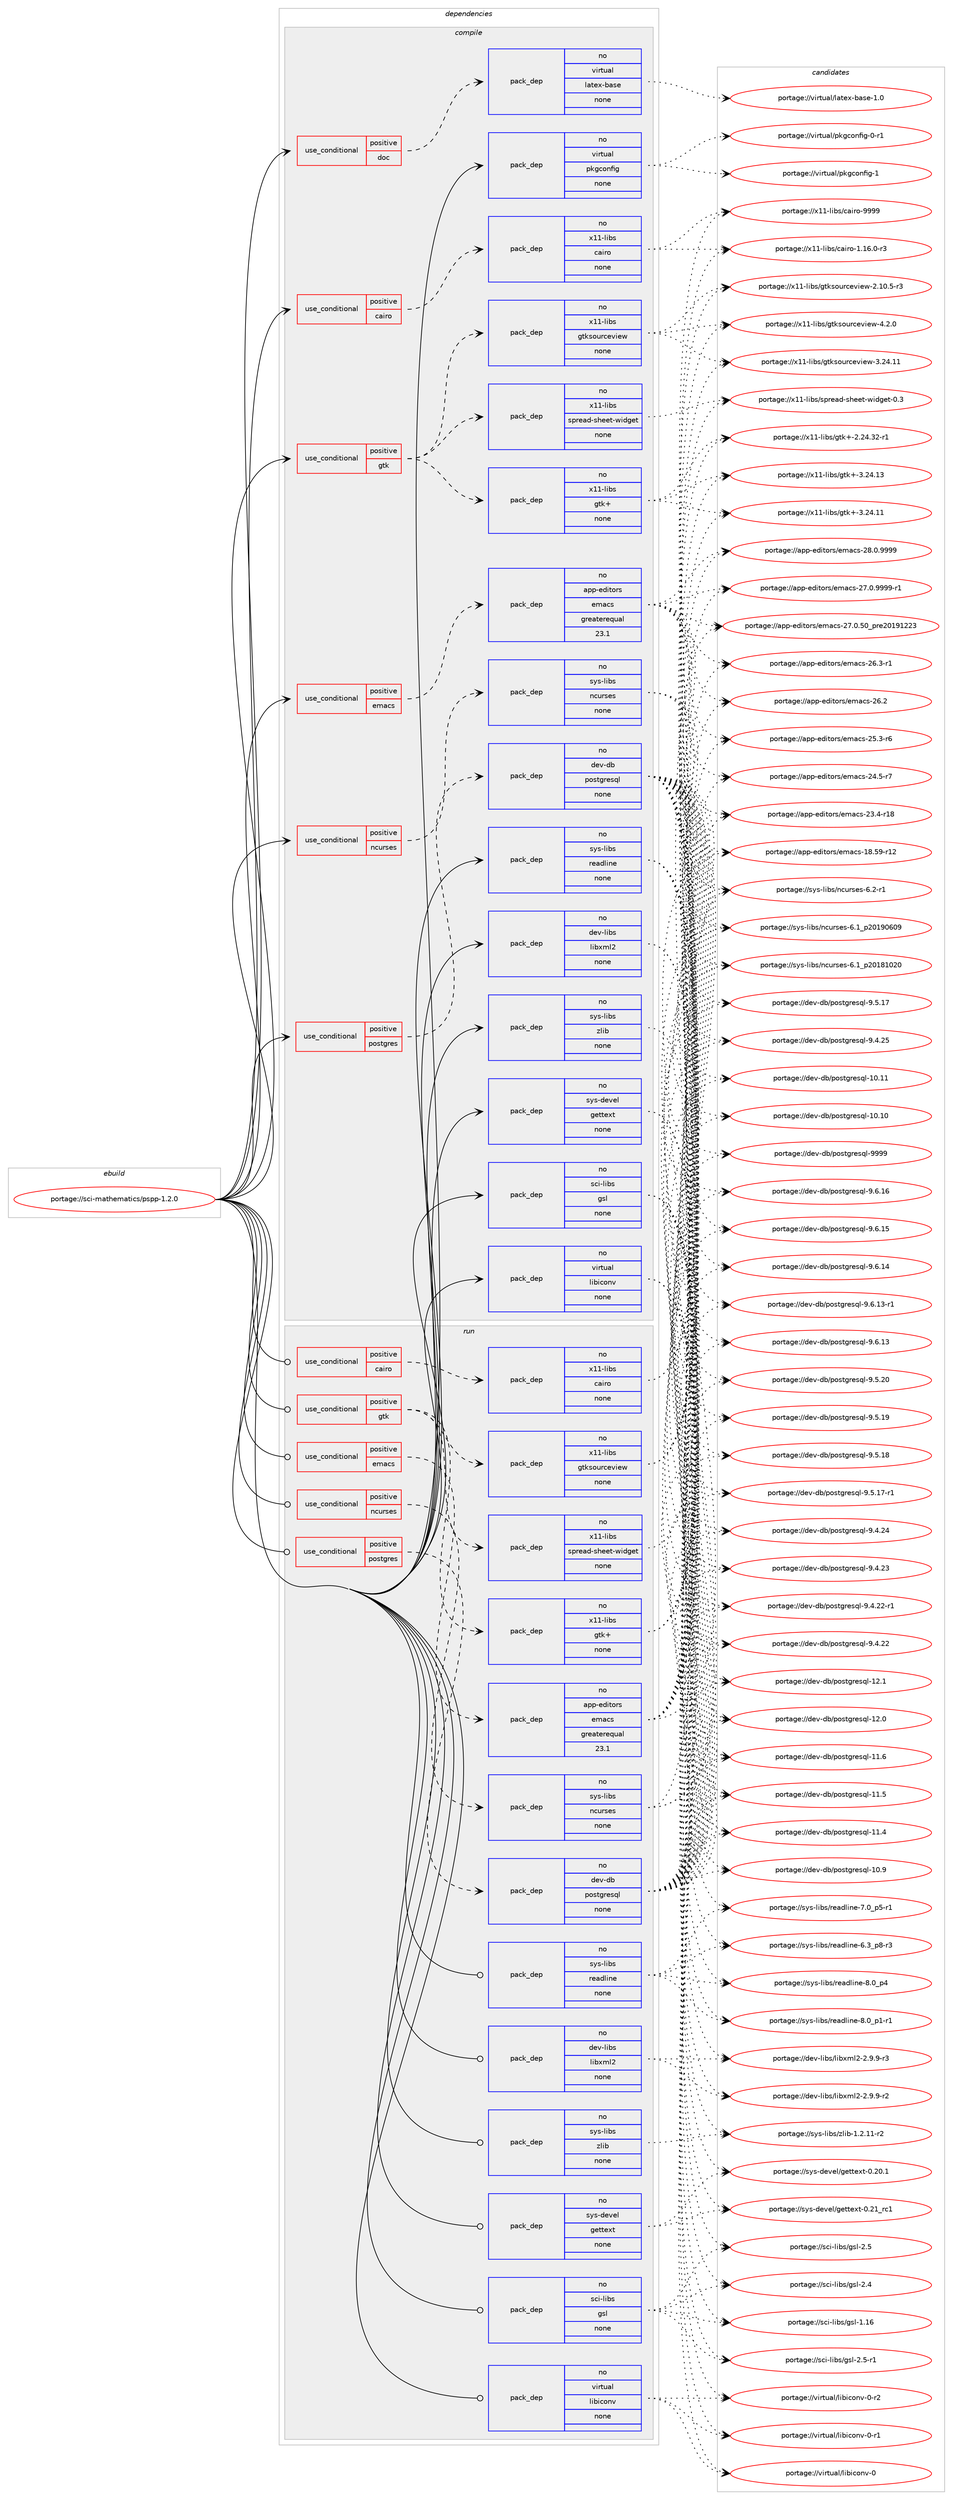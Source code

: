 digraph prolog {

# *************
# Graph options
# *************

newrank=true;
concentrate=true;
compound=true;
graph [rankdir=LR,fontname=Helvetica,fontsize=10,ranksep=1.5];#, ranksep=2.5, nodesep=0.2];
edge  [arrowhead=vee];
node  [fontname=Helvetica,fontsize=10];

# **********
# The ebuild
# **********

subgraph cluster_leftcol {
color=gray;
rank=same;
label=<<i>ebuild</i>>;
id [label="portage://sci-mathematics/pspp-1.2.0", color=red, width=4, href="../sci-mathematics/pspp-1.2.0.svg"];
}

# ****************
# The dependencies
# ****************

subgraph cluster_midcol {
color=gray;
label=<<i>dependencies</i>>;
subgraph cluster_compile {
fillcolor="#eeeeee";
style=filled;
label=<<i>compile</i>>;
subgraph cond16707 {
dependency85179 [label=<<TABLE BORDER="0" CELLBORDER="1" CELLSPACING="0" CELLPADDING="4"><TR><TD ROWSPAN="3" CELLPADDING="10">use_conditional</TD></TR><TR><TD>positive</TD></TR><TR><TD>cairo</TD></TR></TABLE>>, shape=none, color=red];
subgraph pack67019 {
dependency85180 [label=<<TABLE BORDER="0" CELLBORDER="1" CELLSPACING="0" CELLPADDING="4" WIDTH="220"><TR><TD ROWSPAN="6" CELLPADDING="30">pack_dep</TD></TR><TR><TD WIDTH="110">no</TD></TR><TR><TD>x11-libs</TD></TR><TR><TD>cairo</TD></TR><TR><TD>none</TD></TR><TR><TD></TD></TR></TABLE>>, shape=none, color=blue];
}
dependency85179:e -> dependency85180:w [weight=20,style="dashed",arrowhead="vee"];
}
id:e -> dependency85179:w [weight=20,style="solid",arrowhead="vee"];
subgraph cond16708 {
dependency85181 [label=<<TABLE BORDER="0" CELLBORDER="1" CELLSPACING="0" CELLPADDING="4"><TR><TD ROWSPAN="3" CELLPADDING="10">use_conditional</TD></TR><TR><TD>positive</TD></TR><TR><TD>doc</TD></TR></TABLE>>, shape=none, color=red];
subgraph pack67020 {
dependency85182 [label=<<TABLE BORDER="0" CELLBORDER="1" CELLSPACING="0" CELLPADDING="4" WIDTH="220"><TR><TD ROWSPAN="6" CELLPADDING="30">pack_dep</TD></TR><TR><TD WIDTH="110">no</TD></TR><TR><TD>virtual</TD></TR><TR><TD>latex-base</TD></TR><TR><TD>none</TD></TR><TR><TD></TD></TR></TABLE>>, shape=none, color=blue];
}
dependency85181:e -> dependency85182:w [weight=20,style="dashed",arrowhead="vee"];
}
id:e -> dependency85181:w [weight=20,style="solid",arrowhead="vee"];
subgraph cond16709 {
dependency85183 [label=<<TABLE BORDER="0" CELLBORDER="1" CELLSPACING="0" CELLPADDING="4"><TR><TD ROWSPAN="3" CELLPADDING="10">use_conditional</TD></TR><TR><TD>positive</TD></TR><TR><TD>emacs</TD></TR></TABLE>>, shape=none, color=red];
subgraph pack67021 {
dependency85184 [label=<<TABLE BORDER="0" CELLBORDER="1" CELLSPACING="0" CELLPADDING="4" WIDTH="220"><TR><TD ROWSPAN="6" CELLPADDING="30">pack_dep</TD></TR><TR><TD WIDTH="110">no</TD></TR><TR><TD>app-editors</TD></TR><TR><TD>emacs</TD></TR><TR><TD>greaterequal</TD></TR><TR><TD>23.1</TD></TR></TABLE>>, shape=none, color=blue];
}
dependency85183:e -> dependency85184:w [weight=20,style="dashed",arrowhead="vee"];
}
id:e -> dependency85183:w [weight=20,style="solid",arrowhead="vee"];
subgraph cond16710 {
dependency85185 [label=<<TABLE BORDER="0" CELLBORDER="1" CELLSPACING="0" CELLPADDING="4"><TR><TD ROWSPAN="3" CELLPADDING="10">use_conditional</TD></TR><TR><TD>positive</TD></TR><TR><TD>gtk</TD></TR></TABLE>>, shape=none, color=red];
subgraph pack67022 {
dependency85186 [label=<<TABLE BORDER="0" CELLBORDER="1" CELLSPACING="0" CELLPADDING="4" WIDTH="220"><TR><TD ROWSPAN="6" CELLPADDING="30">pack_dep</TD></TR><TR><TD WIDTH="110">no</TD></TR><TR><TD>x11-libs</TD></TR><TR><TD>gtk+</TD></TR><TR><TD>none</TD></TR><TR><TD></TD></TR></TABLE>>, shape=none, color=blue];
}
dependency85185:e -> dependency85186:w [weight=20,style="dashed",arrowhead="vee"];
subgraph pack67023 {
dependency85187 [label=<<TABLE BORDER="0" CELLBORDER="1" CELLSPACING="0" CELLPADDING="4" WIDTH="220"><TR><TD ROWSPAN="6" CELLPADDING="30">pack_dep</TD></TR><TR><TD WIDTH="110">no</TD></TR><TR><TD>x11-libs</TD></TR><TR><TD>gtksourceview</TD></TR><TR><TD>none</TD></TR><TR><TD></TD></TR></TABLE>>, shape=none, color=blue];
}
dependency85185:e -> dependency85187:w [weight=20,style="dashed",arrowhead="vee"];
subgraph pack67024 {
dependency85188 [label=<<TABLE BORDER="0" CELLBORDER="1" CELLSPACING="0" CELLPADDING="4" WIDTH="220"><TR><TD ROWSPAN="6" CELLPADDING="30">pack_dep</TD></TR><TR><TD WIDTH="110">no</TD></TR><TR><TD>x11-libs</TD></TR><TR><TD>spread-sheet-widget</TD></TR><TR><TD>none</TD></TR><TR><TD></TD></TR></TABLE>>, shape=none, color=blue];
}
dependency85185:e -> dependency85188:w [weight=20,style="dashed",arrowhead="vee"];
}
id:e -> dependency85185:w [weight=20,style="solid",arrowhead="vee"];
subgraph cond16711 {
dependency85189 [label=<<TABLE BORDER="0" CELLBORDER="1" CELLSPACING="0" CELLPADDING="4"><TR><TD ROWSPAN="3" CELLPADDING="10">use_conditional</TD></TR><TR><TD>positive</TD></TR><TR><TD>ncurses</TD></TR></TABLE>>, shape=none, color=red];
subgraph pack67025 {
dependency85190 [label=<<TABLE BORDER="0" CELLBORDER="1" CELLSPACING="0" CELLPADDING="4" WIDTH="220"><TR><TD ROWSPAN="6" CELLPADDING="30">pack_dep</TD></TR><TR><TD WIDTH="110">no</TD></TR><TR><TD>sys-libs</TD></TR><TR><TD>ncurses</TD></TR><TR><TD>none</TD></TR><TR><TD></TD></TR></TABLE>>, shape=none, color=blue];
}
dependency85189:e -> dependency85190:w [weight=20,style="dashed",arrowhead="vee"];
}
id:e -> dependency85189:w [weight=20,style="solid",arrowhead="vee"];
subgraph cond16712 {
dependency85191 [label=<<TABLE BORDER="0" CELLBORDER="1" CELLSPACING="0" CELLPADDING="4"><TR><TD ROWSPAN="3" CELLPADDING="10">use_conditional</TD></TR><TR><TD>positive</TD></TR><TR><TD>postgres</TD></TR></TABLE>>, shape=none, color=red];
subgraph pack67026 {
dependency85192 [label=<<TABLE BORDER="0" CELLBORDER="1" CELLSPACING="0" CELLPADDING="4" WIDTH="220"><TR><TD ROWSPAN="6" CELLPADDING="30">pack_dep</TD></TR><TR><TD WIDTH="110">no</TD></TR><TR><TD>dev-db</TD></TR><TR><TD>postgresql</TD></TR><TR><TD>none</TD></TR><TR><TD></TD></TR></TABLE>>, shape=none, color=blue];
}
dependency85191:e -> dependency85192:w [weight=20,style="dashed",arrowhead="vee"];
}
id:e -> dependency85191:w [weight=20,style="solid",arrowhead="vee"];
subgraph pack67027 {
dependency85193 [label=<<TABLE BORDER="0" CELLBORDER="1" CELLSPACING="0" CELLPADDING="4" WIDTH="220"><TR><TD ROWSPAN="6" CELLPADDING="30">pack_dep</TD></TR><TR><TD WIDTH="110">no</TD></TR><TR><TD>dev-libs</TD></TR><TR><TD>libxml2</TD></TR><TR><TD>none</TD></TR><TR><TD></TD></TR></TABLE>>, shape=none, color=blue];
}
id:e -> dependency85193:w [weight=20,style="solid",arrowhead="vee"];
subgraph pack67028 {
dependency85194 [label=<<TABLE BORDER="0" CELLBORDER="1" CELLSPACING="0" CELLPADDING="4" WIDTH="220"><TR><TD ROWSPAN="6" CELLPADDING="30">pack_dep</TD></TR><TR><TD WIDTH="110">no</TD></TR><TR><TD>sci-libs</TD></TR><TR><TD>gsl</TD></TR><TR><TD>none</TD></TR><TR><TD></TD></TR></TABLE>>, shape=none, color=blue];
}
id:e -> dependency85194:w [weight=20,style="solid",arrowhead="vee"];
subgraph pack67029 {
dependency85195 [label=<<TABLE BORDER="0" CELLBORDER="1" CELLSPACING="0" CELLPADDING="4" WIDTH="220"><TR><TD ROWSPAN="6" CELLPADDING="30">pack_dep</TD></TR><TR><TD WIDTH="110">no</TD></TR><TR><TD>sys-devel</TD></TR><TR><TD>gettext</TD></TR><TR><TD>none</TD></TR><TR><TD></TD></TR></TABLE>>, shape=none, color=blue];
}
id:e -> dependency85195:w [weight=20,style="solid",arrowhead="vee"];
subgraph pack67030 {
dependency85196 [label=<<TABLE BORDER="0" CELLBORDER="1" CELLSPACING="0" CELLPADDING="4" WIDTH="220"><TR><TD ROWSPAN="6" CELLPADDING="30">pack_dep</TD></TR><TR><TD WIDTH="110">no</TD></TR><TR><TD>sys-libs</TD></TR><TR><TD>readline</TD></TR><TR><TD>none</TD></TR><TR><TD></TD></TR></TABLE>>, shape=none, color=blue];
}
id:e -> dependency85196:w [weight=20,style="solid",arrowhead="vee"];
subgraph pack67031 {
dependency85197 [label=<<TABLE BORDER="0" CELLBORDER="1" CELLSPACING="0" CELLPADDING="4" WIDTH="220"><TR><TD ROWSPAN="6" CELLPADDING="30">pack_dep</TD></TR><TR><TD WIDTH="110">no</TD></TR><TR><TD>sys-libs</TD></TR><TR><TD>zlib</TD></TR><TR><TD>none</TD></TR><TR><TD></TD></TR></TABLE>>, shape=none, color=blue];
}
id:e -> dependency85197:w [weight=20,style="solid",arrowhead="vee"];
subgraph pack67032 {
dependency85198 [label=<<TABLE BORDER="0" CELLBORDER="1" CELLSPACING="0" CELLPADDING="4" WIDTH="220"><TR><TD ROWSPAN="6" CELLPADDING="30">pack_dep</TD></TR><TR><TD WIDTH="110">no</TD></TR><TR><TD>virtual</TD></TR><TR><TD>libiconv</TD></TR><TR><TD>none</TD></TR><TR><TD></TD></TR></TABLE>>, shape=none, color=blue];
}
id:e -> dependency85198:w [weight=20,style="solid",arrowhead="vee"];
subgraph pack67033 {
dependency85199 [label=<<TABLE BORDER="0" CELLBORDER="1" CELLSPACING="0" CELLPADDING="4" WIDTH="220"><TR><TD ROWSPAN="6" CELLPADDING="30">pack_dep</TD></TR><TR><TD WIDTH="110">no</TD></TR><TR><TD>virtual</TD></TR><TR><TD>pkgconfig</TD></TR><TR><TD>none</TD></TR><TR><TD></TD></TR></TABLE>>, shape=none, color=blue];
}
id:e -> dependency85199:w [weight=20,style="solid",arrowhead="vee"];
}
subgraph cluster_compileandrun {
fillcolor="#eeeeee";
style=filled;
label=<<i>compile and run</i>>;
}
subgraph cluster_run {
fillcolor="#eeeeee";
style=filled;
label=<<i>run</i>>;
subgraph cond16713 {
dependency85200 [label=<<TABLE BORDER="0" CELLBORDER="1" CELLSPACING="0" CELLPADDING="4"><TR><TD ROWSPAN="3" CELLPADDING="10">use_conditional</TD></TR><TR><TD>positive</TD></TR><TR><TD>cairo</TD></TR></TABLE>>, shape=none, color=red];
subgraph pack67034 {
dependency85201 [label=<<TABLE BORDER="0" CELLBORDER="1" CELLSPACING="0" CELLPADDING="4" WIDTH="220"><TR><TD ROWSPAN="6" CELLPADDING="30">pack_dep</TD></TR><TR><TD WIDTH="110">no</TD></TR><TR><TD>x11-libs</TD></TR><TR><TD>cairo</TD></TR><TR><TD>none</TD></TR><TR><TD></TD></TR></TABLE>>, shape=none, color=blue];
}
dependency85200:e -> dependency85201:w [weight=20,style="dashed",arrowhead="vee"];
}
id:e -> dependency85200:w [weight=20,style="solid",arrowhead="odot"];
subgraph cond16714 {
dependency85202 [label=<<TABLE BORDER="0" CELLBORDER="1" CELLSPACING="0" CELLPADDING="4"><TR><TD ROWSPAN="3" CELLPADDING="10">use_conditional</TD></TR><TR><TD>positive</TD></TR><TR><TD>emacs</TD></TR></TABLE>>, shape=none, color=red];
subgraph pack67035 {
dependency85203 [label=<<TABLE BORDER="0" CELLBORDER="1" CELLSPACING="0" CELLPADDING="4" WIDTH="220"><TR><TD ROWSPAN="6" CELLPADDING="30">pack_dep</TD></TR><TR><TD WIDTH="110">no</TD></TR><TR><TD>app-editors</TD></TR><TR><TD>emacs</TD></TR><TR><TD>greaterequal</TD></TR><TR><TD>23.1</TD></TR></TABLE>>, shape=none, color=blue];
}
dependency85202:e -> dependency85203:w [weight=20,style="dashed",arrowhead="vee"];
}
id:e -> dependency85202:w [weight=20,style="solid",arrowhead="odot"];
subgraph cond16715 {
dependency85204 [label=<<TABLE BORDER="0" CELLBORDER="1" CELLSPACING="0" CELLPADDING="4"><TR><TD ROWSPAN="3" CELLPADDING="10">use_conditional</TD></TR><TR><TD>positive</TD></TR><TR><TD>gtk</TD></TR></TABLE>>, shape=none, color=red];
subgraph pack67036 {
dependency85205 [label=<<TABLE BORDER="0" CELLBORDER="1" CELLSPACING="0" CELLPADDING="4" WIDTH="220"><TR><TD ROWSPAN="6" CELLPADDING="30">pack_dep</TD></TR><TR><TD WIDTH="110">no</TD></TR><TR><TD>x11-libs</TD></TR><TR><TD>gtk+</TD></TR><TR><TD>none</TD></TR><TR><TD></TD></TR></TABLE>>, shape=none, color=blue];
}
dependency85204:e -> dependency85205:w [weight=20,style="dashed",arrowhead="vee"];
subgraph pack67037 {
dependency85206 [label=<<TABLE BORDER="0" CELLBORDER="1" CELLSPACING="0" CELLPADDING="4" WIDTH="220"><TR><TD ROWSPAN="6" CELLPADDING="30">pack_dep</TD></TR><TR><TD WIDTH="110">no</TD></TR><TR><TD>x11-libs</TD></TR><TR><TD>gtksourceview</TD></TR><TR><TD>none</TD></TR><TR><TD></TD></TR></TABLE>>, shape=none, color=blue];
}
dependency85204:e -> dependency85206:w [weight=20,style="dashed",arrowhead="vee"];
subgraph pack67038 {
dependency85207 [label=<<TABLE BORDER="0" CELLBORDER="1" CELLSPACING="0" CELLPADDING="4" WIDTH="220"><TR><TD ROWSPAN="6" CELLPADDING="30">pack_dep</TD></TR><TR><TD WIDTH="110">no</TD></TR><TR><TD>x11-libs</TD></TR><TR><TD>spread-sheet-widget</TD></TR><TR><TD>none</TD></TR><TR><TD></TD></TR></TABLE>>, shape=none, color=blue];
}
dependency85204:e -> dependency85207:w [weight=20,style="dashed",arrowhead="vee"];
}
id:e -> dependency85204:w [weight=20,style="solid",arrowhead="odot"];
subgraph cond16716 {
dependency85208 [label=<<TABLE BORDER="0" CELLBORDER="1" CELLSPACING="0" CELLPADDING="4"><TR><TD ROWSPAN="3" CELLPADDING="10">use_conditional</TD></TR><TR><TD>positive</TD></TR><TR><TD>ncurses</TD></TR></TABLE>>, shape=none, color=red];
subgraph pack67039 {
dependency85209 [label=<<TABLE BORDER="0" CELLBORDER="1" CELLSPACING="0" CELLPADDING="4" WIDTH="220"><TR><TD ROWSPAN="6" CELLPADDING="30">pack_dep</TD></TR><TR><TD WIDTH="110">no</TD></TR><TR><TD>sys-libs</TD></TR><TR><TD>ncurses</TD></TR><TR><TD>none</TD></TR><TR><TD></TD></TR></TABLE>>, shape=none, color=blue];
}
dependency85208:e -> dependency85209:w [weight=20,style="dashed",arrowhead="vee"];
}
id:e -> dependency85208:w [weight=20,style="solid",arrowhead="odot"];
subgraph cond16717 {
dependency85210 [label=<<TABLE BORDER="0" CELLBORDER="1" CELLSPACING="0" CELLPADDING="4"><TR><TD ROWSPAN="3" CELLPADDING="10">use_conditional</TD></TR><TR><TD>positive</TD></TR><TR><TD>postgres</TD></TR></TABLE>>, shape=none, color=red];
subgraph pack67040 {
dependency85211 [label=<<TABLE BORDER="0" CELLBORDER="1" CELLSPACING="0" CELLPADDING="4" WIDTH="220"><TR><TD ROWSPAN="6" CELLPADDING="30">pack_dep</TD></TR><TR><TD WIDTH="110">no</TD></TR><TR><TD>dev-db</TD></TR><TR><TD>postgresql</TD></TR><TR><TD>none</TD></TR><TR><TD></TD></TR></TABLE>>, shape=none, color=blue];
}
dependency85210:e -> dependency85211:w [weight=20,style="dashed",arrowhead="vee"];
}
id:e -> dependency85210:w [weight=20,style="solid",arrowhead="odot"];
subgraph pack67041 {
dependency85212 [label=<<TABLE BORDER="0" CELLBORDER="1" CELLSPACING="0" CELLPADDING="4" WIDTH="220"><TR><TD ROWSPAN="6" CELLPADDING="30">pack_dep</TD></TR><TR><TD WIDTH="110">no</TD></TR><TR><TD>dev-libs</TD></TR><TR><TD>libxml2</TD></TR><TR><TD>none</TD></TR><TR><TD></TD></TR></TABLE>>, shape=none, color=blue];
}
id:e -> dependency85212:w [weight=20,style="solid",arrowhead="odot"];
subgraph pack67042 {
dependency85213 [label=<<TABLE BORDER="0" CELLBORDER="1" CELLSPACING="0" CELLPADDING="4" WIDTH="220"><TR><TD ROWSPAN="6" CELLPADDING="30">pack_dep</TD></TR><TR><TD WIDTH="110">no</TD></TR><TR><TD>sci-libs</TD></TR><TR><TD>gsl</TD></TR><TR><TD>none</TD></TR><TR><TD></TD></TR></TABLE>>, shape=none, color=blue];
}
id:e -> dependency85213:w [weight=20,style="solid",arrowhead="odot"];
subgraph pack67043 {
dependency85214 [label=<<TABLE BORDER="0" CELLBORDER="1" CELLSPACING="0" CELLPADDING="4" WIDTH="220"><TR><TD ROWSPAN="6" CELLPADDING="30">pack_dep</TD></TR><TR><TD WIDTH="110">no</TD></TR><TR><TD>sys-devel</TD></TR><TR><TD>gettext</TD></TR><TR><TD>none</TD></TR><TR><TD></TD></TR></TABLE>>, shape=none, color=blue];
}
id:e -> dependency85214:w [weight=20,style="solid",arrowhead="odot"];
subgraph pack67044 {
dependency85215 [label=<<TABLE BORDER="0" CELLBORDER="1" CELLSPACING="0" CELLPADDING="4" WIDTH="220"><TR><TD ROWSPAN="6" CELLPADDING="30">pack_dep</TD></TR><TR><TD WIDTH="110">no</TD></TR><TR><TD>sys-libs</TD></TR><TR><TD>readline</TD></TR><TR><TD>none</TD></TR><TR><TD></TD></TR></TABLE>>, shape=none, color=blue];
}
id:e -> dependency85215:w [weight=20,style="solid",arrowhead="odot"];
subgraph pack67045 {
dependency85216 [label=<<TABLE BORDER="0" CELLBORDER="1" CELLSPACING="0" CELLPADDING="4" WIDTH="220"><TR><TD ROWSPAN="6" CELLPADDING="30">pack_dep</TD></TR><TR><TD WIDTH="110">no</TD></TR><TR><TD>sys-libs</TD></TR><TR><TD>zlib</TD></TR><TR><TD>none</TD></TR><TR><TD></TD></TR></TABLE>>, shape=none, color=blue];
}
id:e -> dependency85216:w [weight=20,style="solid",arrowhead="odot"];
subgraph pack67046 {
dependency85217 [label=<<TABLE BORDER="0" CELLBORDER="1" CELLSPACING="0" CELLPADDING="4" WIDTH="220"><TR><TD ROWSPAN="6" CELLPADDING="30">pack_dep</TD></TR><TR><TD WIDTH="110">no</TD></TR><TR><TD>virtual</TD></TR><TR><TD>libiconv</TD></TR><TR><TD>none</TD></TR><TR><TD></TD></TR></TABLE>>, shape=none, color=blue];
}
id:e -> dependency85217:w [weight=20,style="solid",arrowhead="odot"];
}
}

# **************
# The candidates
# **************

subgraph cluster_choices {
rank=same;
color=gray;
label=<<i>candidates</i>>;

subgraph choice67019 {
color=black;
nodesep=1;
choice120494945108105981154799971051141114557575757 [label="portage://x11-libs/cairo-9999", color=red, width=4,href="../x11-libs/cairo-9999.svg"];
choice12049494510810598115479997105114111454946495446484511451 [label="portage://x11-libs/cairo-1.16.0-r3", color=red, width=4,href="../x11-libs/cairo-1.16.0-r3.svg"];
dependency85180:e -> choice120494945108105981154799971051141114557575757:w [style=dotted,weight="100"];
dependency85180:e -> choice12049494510810598115479997105114111454946495446484511451:w [style=dotted,weight="100"];
}
subgraph choice67020 {
color=black;
nodesep=1;
choice11810511411611797108471089711610112045989711510145494648 [label="portage://virtual/latex-base-1.0", color=red, width=4,href="../virtual/latex-base-1.0.svg"];
dependency85182:e -> choice11810511411611797108471089711610112045989711510145494648:w [style=dotted,weight="100"];
}
subgraph choice67021 {
color=black;
nodesep=1;
choice971121124510110010511611111411547101109979911545505646484657575757 [label="portage://app-editors/emacs-28.0.9999", color=red, width=4,href="../app-editors/emacs-28.0.9999.svg"];
choice9711211245101100105116111114115471011099799115455055464846575757574511449 [label="portage://app-editors/emacs-27.0.9999-r1", color=red, width=4,href="../app-editors/emacs-27.0.9999-r1.svg"];
choice97112112451011001051161111141154710110997991154550554648465348951121141015048495749505051 [label="portage://app-editors/emacs-27.0.50_pre20191223", color=red, width=4,href="../app-editors/emacs-27.0.50_pre20191223.svg"];
choice971121124510110010511611111411547101109979911545505446514511449 [label="portage://app-editors/emacs-26.3-r1", color=red, width=4,href="../app-editors/emacs-26.3-r1.svg"];
choice97112112451011001051161111141154710110997991154550544650 [label="portage://app-editors/emacs-26.2", color=red, width=4,href="../app-editors/emacs-26.2.svg"];
choice971121124510110010511611111411547101109979911545505346514511454 [label="portage://app-editors/emacs-25.3-r6", color=red, width=4,href="../app-editors/emacs-25.3-r6.svg"];
choice971121124510110010511611111411547101109979911545505246534511455 [label="portage://app-editors/emacs-24.5-r7", color=red, width=4,href="../app-editors/emacs-24.5-r7.svg"];
choice97112112451011001051161111141154710110997991154550514652451144956 [label="portage://app-editors/emacs-23.4-r18", color=red, width=4,href="../app-editors/emacs-23.4-r18.svg"];
choice9711211245101100105116111114115471011099799115454956465357451144950 [label="portage://app-editors/emacs-18.59-r12", color=red, width=4,href="../app-editors/emacs-18.59-r12.svg"];
dependency85184:e -> choice971121124510110010511611111411547101109979911545505646484657575757:w [style=dotted,weight="100"];
dependency85184:e -> choice9711211245101100105116111114115471011099799115455055464846575757574511449:w [style=dotted,weight="100"];
dependency85184:e -> choice97112112451011001051161111141154710110997991154550554648465348951121141015048495749505051:w [style=dotted,weight="100"];
dependency85184:e -> choice971121124510110010511611111411547101109979911545505446514511449:w [style=dotted,weight="100"];
dependency85184:e -> choice97112112451011001051161111141154710110997991154550544650:w [style=dotted,weight="100"];
dependency85184:e -> choice971121124510110010511611111411547101109979911545505346514511454:w [style=dotted,weight="100"];
dependency85184:e -> choice971121124510110010511611111411547101109979911545505246534511455:w [style=dotted,weight="100"];
dependency85184:e -> choice97112112451011001051161111141154710110997991154550514652451144956:w [style=dotted,weight="100"];
dependency85184:e -> choice9711211245101100105116111114115471011099799115454956465357451144950:w [style=dotted,weight="100"];
}
subgraph choice67022 {
color=black;
nodesep=1;
choice1204949451081059811547103116107434551465052464951 [label="portage://x11-libs/gtk+-3.24.13", color=red, width=4,href="../x11-libs/gtk+-3.24.13.svg"];
choice1204949451081059811547103116107434551465052464949 [label="portage://x11-libs/gtk+-3.24.11", color=red, width=4,href="../x11-libs/gtk+-3.24.11.svg"];
choice12049494510810598115471031161074345504650524651504511449 [label="portage://x11-libs/gtk+-2.24.32-r1", color=red, width=4,href="../x11-libs/gtk+-2.24.32-r1.svg"];
dependency85186:e -> choice1204949451081059811547103116107434551465052464951:w [style=dotted,weight="100"];
dependency85186:e -> choice1204949451081059811547103116107434551465052464949:w [style=dotted,weight="100"];
dependency85186:e -> choice12049494510810598115471031161074345504650524651504511449:w [style=dotted,weight="100"];
}
subgraph choice67023 {
color=black;
nodesep=1;
choice120494945108105981154710311610711511111711499101118105101119455246504648 [label="portage://x11-libs/gtksourceview-4.2.0", color=red, width=4,href="../x11-libs/gtksourceview-4.2.0.svg"];
choice1204949451081059811547103116107115111117114991011181051011194551465052464949 [label="portage://x11-libs/gtksourceview-3.24.11", color=red, width=4,href="../x11-libs/gtksourceview-3.24.11.svg"];
choice120494945108105981154710311610711511111711499101118105101119455046494846534511451 [label="portage://x11-libs/gtksourceview-2.10.5-r3", color=red, width=4,href="../x11-libs/gtksourceview-2.10.5-r3.svg"];
dependency85187:e -> choice120494945108105981154710311610711511111711499101118105101119455246504648:w [style=dotted,weight="100"];
dependency85187:e -> choice1204949451081059811547103116107115111117114991011181051011194551465052464949:w [style=dotted,weight="100"];
dependency85187:e -> choice120494945108105981154710311610711511111711499101118105101119455046494846534511451:w [style=dotted,weight="100"];
}
subgraph choice67024 {
color=black;
nodesep=1;
choice120494945108105981154711511211410197100451151041011011164511910510010310111645484651 [label="portage://x11-libs/spread-sheet-widget-0.3", color=red, width=4,href="../x11-libs/spread-sheet-widget-0.3.svg"];
dependency85188:e -> choice120494945108105981154711511211410197100451151041011011164511910510010310111645484651:w [style=dotted,weight="100"];
}
subgraph choice67025 {
color=black;
nodesep=1;
choice11512111545108105981154711099117114115101115455446504511449 [label="portage://sys-libs/ncurses-6.2-r1", color=red, width=4,href="../sys-libs/ncurses-6.2-r1.svg"];
choice1151211154510810598115471109911711411510111545544649951125048495748544857 [label="portage://sys-libs/ncurses-6.1_p20190609", color=red, width=4,href="../sys-libs/ncurses-6.1_p20190609.svg"];
choice1151211154510810598115471109911711411510111545544649951125048495649485048 [label="portage://sys-libs/ncurses-6.1_p20181020", color=red, width=4,href="../sys-libs/ncurses-6.1_p20181020.svg"];
dependency85190:e -> choice11512111545108105981154711099117114115101115455446504511449:w [style=dotted,weight="100"];
dependency85190:e -> choice1151211154510810598115471109911711411510111545544649951125048495748544857:w [style=dotted,weight="100"];
dependency85190:e -> choice1151211154510810598115471109911711411510111545544649951125048495649485048:w [style=dotted,weight="100"];
}
subgraph choice67026 {
color=black;
nodesep=1;
choice1001011184510098471121111151161031141011151131084557575757 [label="portage://dev-db/postgresql-9999", color=red, width=4,href="../dev-db/postgresql-9999.svg"];
choice10010111845100984711211111511610311410111511310845574654464954 [label="portage://dev-db/postgresql-9.6.16", color=red, width=4,href="../dev-db/postgresql-9.6.16.svg"];
choice10010111845100984711211111511610311410111511310845574654464953 [label="portage://dev-db/postgresql-9.6.15", color=red, width=4,href="../dev-db/postgresql-9.6.15.svg"];
choice10010111845100984711211111511610311410111511310845574654464952 [label="portage://dev-db/postgresql-9.6.14", color=red, width=4,href="../dev-db/postgresql-9.6.14.svg"];
choice100101118451009847112111115116103114101115113108455746544649514511449 [label="portage://dev-db/postgresql-9.6.13-r1", color=red, width=4,href="../dev-db/postgresql-9.6.13-r1.svg"];
choice10010111845100984711211111511610311410111511310845574654464951 [label="portage://dev-db/postgresql-9.6.13", color=red, width=4,href="../dev-db/postgresql-9.6.13.svg"];
choice10010111845100984711211111511610311410111511310845574653465048 [label="portage://dev-db/postgresql-9.5.20", color=red, width=4,href="../dev-db/postgresql-9.5.20.svg"];
choice10010111845100984711211111511610311410111511310845574653464957 [label="portage://dev-db/postgresql-9.5.19", color=red, width=4,href="../dev-db/postgresql-9.5.19.svg"];
choice10010111845100984711211111511610311410111511310845574653464956 [label="portage://dev-db/postgresql-9.5.18", color=red, width=4,href="../dev-db/postgresql-9.5.18.svg"];
choice100101118451009847112111115116103114101115113108455746534649554511449 [label="portage://dev-db/postgresql-9.5.17-r1", color=red, width=4,href="../dev-db/postgresql-9.5.17-r1.svg"];
choice10010111845100984711211111511610311410111511310845574653464955 [label="portage://dev-db/postgresql-9.5.17", color=red, width=4,href="../dev-db/postgresql-9.5.17.svg"];
choice10010111845100984711211111511610311410111511310845574652465053 [label="portage://dev-db/postgresql-9.4.25", color=red, width=4,href="../dev-db/postgresql-9.4.25.svg"];
choice10010111845100984711211111511610311410111511310845574652465052 [label="portage://dev-db/postgresql-9.4.24", color=red, width=4,href="../dev-db/postgresql-9.4.24.svg"];
choice10010111845100984711211111511610311410111511310845574652465051 [label="portage://dev-db/postgresql-9.4.23", color=red, width=4,href="../dev-db/postgresql-9.4.23.svg"];
choice100101118451009847112111115116103114101115113108455746524650504511449 [label="portage://dev-db/postgresql-9.4.22-r1", color=red, width=4,href="../dev-db/postgresql-9.4.22-r1.svg"];
choice10010111845100984711211111511610311410111511310845574652465050 [label="portage://dev-db/postgresql-9.4.22", color=red, width=4,href="../dev-db/postgresql-9.4.22.svg"];
choice1001011184510098471121111151161031141011151131084549504649 [label="portage://dev-db/postgresql-12.1", color=red, width=4,href="../dev-db/postgresql-12.1.svg"];
choice1001011184510098471121111151161031141011151131084549504648 [label="portage://dev-db/postgresql-12.0", color=red, width=4,href="../dev-db/postgresql-12.0.svg"];
choice1001011184510098471121111151161031141011151131084549494654 [label="portage://dev-db/postgresql-11.6", color=red, width=4,href="../dev-db/postgresql-11.6.svg"];
choice1001011184510098471121111151161031141011151131084549494653 [label="portage://dev-db/postgresql-11.5", color=red, width=4,href="../dev-db/postgresql-11.5.svg"];
choice1001011184510098471121111151161031141011151131084549494652 [label="portage://dev-db/postgresql-11.4", color=red, width=4,href="../dev-db/postgresql-11.4.svg"];
choice1001011184510098471121111151161031141011151131084549484657 [label="portage://dev-db/postgresql-10.9", color=red, width=4,href="../dev-db/postgresql-10.9.svg"];
choice100101118451009847112111115116103114101115113108454948464949 [label="portage://dev-db/postgresql-10.11", color=red, width=4,href="../dev-db/postgresql-10.11.svg"];
choice100101118451009847112111115116103114101115113108454948464948 [label="portage://dev-db/postgresql-10.10", color=red, width=4,href="../dev-db/postgresql-10.10.svg"];
dependency85192:e -> choice1001011184510098471121111151161031141011151131084557575757:w [style=dotted,weight="100"];
dependency85192:e -> choice10010111845100984711211111511610311410111511310845574654464954:w [style=dotted,weight="100"];
dependency85192:e -> choice10010111845100984711211111511610311410111511310845574654464953:w [style=dotted,weight="100"];
dependency85192:e -> choice10010111845100984711211111511610311410111511310845574654464952:w [style=dotted,weight="100"];
dependency85192:e -> choice100101118451009847112111115116103114101115113108455746544649514511449:w [style=dotted,weight="100"];
dependency85192:e -> choice10010111845100984711211111511610311410111511310845574654464951:w [style=dotted,weight="100"];
dependency85192:e -> choice10010111845100984711211111511610311410111511310845574653465048:w [style=dotted,weight="100"];
dependency85192:e -> choice10010111845100984711211111511610311410111511310845574653464957:w [style=dotted,weight="100"];
dependency85192:e -> choice10010111845100984711211111511610311410111511310845574653464956:w [style=dotted,weight="100"];
dependency85192:e -> choice100101118451009847112111115116103114101115113108455746534649554511449:w [style=dotted,weight="100"];
dependency85192:e -> choice10010111845100984711211111511610311410111511310845574653464955:w [style=dotted,weight="100"];
dependency85192:e -> choice10010111845100984711211111511610311410111511310845574652465053:w [style=dotted,weight="100"];
dependency85192:e -> choice10010111845100984711211111511610311410111511310845574652465052:w [style=dotted,weight="100"];
dependency85192:e -> choice10010111845100984711211111511610311410111511310845574652465051:w [style=dotted,weight="100"];
dependency85192:e -> choice100101118451009847112111115116103114101115113108455746524650504511449:w [style=dotted,weight="100"];
dependency85192:e -> choice10010111845100984711211111511610311410111511310845574652465050:w [style=dotted,weight="100"];
dependency85192:e -> choice1001011184510098471121111151161031141011151131084549504649:w [style=dotted,weight="100"];
dependency85192:e -> choice1001011184510098471121111151161031141011151131084549504648:w [style=dotted,weight="100"];
dependency85192:e -> choice1001011184510098471121111151161031141011151131084549494654:w [style=dotted,weight="100"];
dependency85192:e -> choice1001011184510098471121111151161031141011151131084549494653:w [style=dotted,weight="100"];
dependency85192:e -> choice1001011184510098471121111151161031141011151131084549494652:w [style=dotted,weight="100"];
dependency85192:e -> choice1001011184510098471121111151161031141011151131084549484657:w [style=dotted,weight="100"];
dependency85192:e -> choice100101118451009847112111115116103114101115113108454948464949:w [style=dotted,weight="100"];
dependency85192:e -> choice100101118451009847112111115116103114101115113108454948464948:w [style=dotted,weight="100"];
}
subgraph choice67027 {
color=black;
nodesep=1;
choice10010111845108105981154710810598120109108504550465746574511451 [label="portage://dev-libs/libxml2-2.9.9-r3", color=red, width=4,href="../dev-libs/libxml2-2.9.9-r3.svg"];
choice10010111845108105981154710810598120109108504550465746574511450 [label="portage://dev-libs/libxml2-2.9.9-r2", color=red, width=4,href="../dev-libs/libxml2-2.9.9-r2.svg"];
dependency85193:e -> choice10010111845108105981154710810598120109108504550465746574511451:w [style=dotted,weight="100"];
dependency85193:e -> choice10010111845108105981154710810598120109108504550465746574511450:w [style=dotted,weight="100"];
}
subgraph choice67028 {
color=black;
nodesep=1;
choice11599105451081059811547103115108455046534511449 [label="portage://sci-libs/gsl-2.5-r1", color=red, width=4,href="../sci-libs/gsl-2.5-r1.svg"];
choice1159910545108105981154710311510845504653 [label="portage://sci-libs/gsl-2.5", color=red, width=4,href="../sci-libs/gsl-2.5.svg"];
choice1159910545108105981154710311510845504652 [label="portage://sci-libs/gsl-2.4", color=red, width=4,href="../sci-libs/gsl-2.4.svg"];
choice115991054510810598115471031151084549464954 [label="portage://sci-libs/gsl-1.16", color=red, width=4,href="../sci-libs/gsl-1.16.svg"];
dependency85194:e -> choice11599105451081059811547103115108455046534511449:w [style=dotted,weight="100"];
dependency85194:e -> choice1159910545108105981154710311510845504653:w [style=dotted,weight="100"];
dependency85194:e -> choice1159910545108105981154710311510845504652:w [style=dotted,weight="100"];
dependency85194:e -> choice115991054510810598115471031151084549464954:w [style=dotted,weight="100"];
}
subgraph choice67029 {
color=black;
nodesep=1;
choice11512111545100101118101108471031011161161011201164548465049951149949 [label="portage://sys-devel/gettext-0.21_rc1", color=red, width=4,href="../sys-devel/gettext-0.21_rc1.svg"];
choice115121115451001011181011084710310111611610112011645484650484649 [label="portage://sys-devel/gettext-0.20.1", color=red, width=4,href="../sys-devel/gettext-0.20.1.svg"];
dependency85195:e -> choice11512111545100101118101108471031011161161011201164548465049951149949:w [style=dotted,weight="100"];
dependency85195:e -> choice115121115451001011181011084710310111611610112011645484650484649:w [style=dotted,weight="100"];
}
subgraph choice67030 {
color=black;
nodesep=1;
choice11512111545108105981154711410197100108105110101455646489511252 [label="portage://sys-libs/readline-8.0_p4", color=red, width=4,href="../sys-libs/readline-8.0_p4.svg"];
choice115121115451081059811547114101971001081051101014556464895112494511449 [label="portage://sys-libs/readline-8.0_p1-r1", color=red, width=4,href="../sys-libs/readline-8.0_p1-r1.svg"];
choice115121115451081059811547114101971001081051101014555464895112534511449 [label="portage://sys-libs/readline-7.0_p5-r1", color=red, width=4,href="../sys-libs/readline-7.0_p5-r1.svg"];
choice115121115451081059811547114101971001081051101014554465195112564511451 [label="portage://sys-libs/readline-6.3_p8-r3", color=red, width=4,href="../sys-libs/readline-6.3_p8-r3.svg"];
dependency85196:e -> choice11512111545108105981154711410197100108105110101455646489511252:w [style=dotted,weight="100"];
dependency85196:e -> choice115121115451081059811547114101971001081051101014556464895112494511449:w [style=dotted,weight="100"];
dependency85196:e -> choice115121115451081059811547114101971001081051101014555464895112534511449:w [style=dotted,weight="100"];
dependency85196:e -> choice115121115451081059811547114101971001081051101014554465195112564511451:w [style=dotted,weight="100"];
}
subgraph choice67031 {
color=black;
nodesep=1;
choice11512111545108105981154712210810598454946504649494511450 [label="portage://sys-libs/zlib-1.2.11-r2", color=red, width=4,href="../sys-libs/zlib-1.2.11-r2.svg"];
dependency85197:e -> choice11512111545108105981154712210810598454946504649494511450:w [style=dotted,weight="100"];
}
subgraph choice67032 {
color=black;
nodesep=1;
choice1181051141161179710847108105981059911111011845484511450 [label="portage://virtual/libiconv-0-r2", color=red, width=4,href="../virtual/libiconv-0-r2.svg"];
choice1181051141161179710847108105981059911111011845484511449 [label="portage://virtual/libiconv-0-r1", color=red, width=4,href="../virtual/libiconv-0-r1.svg"];
choice118105114116117971084710810598105991111101184548 [label="portage://virtual/libiconv-0", color=red, width=4,href="../virtual/libiconv-0.svg"];
dependency85198:e -> choice1181051141161179710847108105981059911111011845484511450:w [style=dotted,weight="100"];
dependency85198:e -> choice1181051141161179710847108105981059911111011845484511449:w [style=dotted,weight="100"];
dependency85198:e -> choice118105114116117971084710810598105991111101184548:w [style=dotted,weight="100"];
}
subgraph choice67033 {
color=black;
nodesep=1;
choice1181051141161179710847112107103991111101021051034549 [label="portage://virtual/pkgconfig-1", color=red, width=4,href="../virtual/pkgconfig-1.svg"];
choice11810511411611797108471121071039911111010210510345484511449 [label="portage://virtual/pkgconfig-0-r1", color=red, width=4,href="../virtual/pkgconfig-0-r1.svg"];
dependency85199:e -> choice1181051141161179710847112107103991111101021051034549:w [style=dotted,weight="100"];
dependency85199:e -> choice11810511411611797108471121071039911111010210510345484511449:w [style=dotted,weight="100"];
}
subgraph choice67034 {
color=black;
nodesep=1;
choice120494945108105981154799971051141114557575757 [label="portage://x11-libs/cairo-9999", color=red, width=4,href="../x11-libs/cairo-9999.svg"];
choice12049494510810598115479997105114111454946495446484511451 [label="portage://x11-libs/cairo-1.16.0-r3", color=red, width=4,href="../x11-libs/cairo-1.16.0-r3.svg"];
dependency85201:e -> choice120494945108105981154799971051141114557575757:w [style=dotted,weight="100"];
dependency85201:e -> choice12049494510810598115479997105114111454946495446484511451:w [style=dotted,weight="100"];
}
subgraph choice67035 {
color=black;
nodesep=1;
choice971121124510110010511611111411547101109979911545505646484657575757 [label="portage://app-editors/emacs-28.0.9999", color=red, width=4,href="../app-editors/emacs-28.0.9999.svg"];
choice9711211245101100105116111114115471011099799115455055464846575757574511449 [label="portage://app-editors/emacs-27.0.9999-r1", color=red, width=4,href="../app-editors/emacs-27.0.9999-r1.svg"];
choice97112112451011001051161111141154710110997991154550554648465348951121141015048495749505051 [label="portage://app-editors/emacs-27.0.50_pre20191223", color=red, width=4,href="../app-editors/emacs-27.0.50_pre20191223.svg"];
choice971121124510110010511611111411547101109979911545505446514511449 [label="portage://app-editors/emacs-26.3-r1", color=red, width=4,href="../app-editors/emacs-26.3-r1.svg"];
choice97112112451011001051161111141154710110997991154550544650 [label="portage://app-editors/emacs-26.2", color=red, width=4,href="../app-editors/emacs-26.2.svg"];
choice971121124510110010511611111411547101109979911545505346514511454 [label="portage://app-editors/emacs-25.3-r6", color=red, width=4,href="../app-editors/emacs-25.3-r6.svg"];
choice971121124510110010511611111411547101109979911545505246534511455 [label="portage://app-editors/emacs-24.5-r7", color=red, width=4,href="../app-editors/emacs-24.5-r7.svg"];
choice97112112451011001051161111141154710110997991154550514652451144956 [label="portage://app-editors/emacs-23.4-r18", color=red, width=4,href="../app-editors/emacs-23.4-r18.svg"];
choice9711211245101100105116111114115471011099799115454956465357451144950 [label="portage://app-editors/emacs-18.59-r12", color=red, width=4,href="../app-editors/emacs-18.59-r12.svg"];
dependency85203:e -> choice971121124510110010511611111411547101109979911545505646484657575757:w [style=dotted,weight="100"];
dependency85203:e -> choice9711211245101100105116111114115471011099799115455055464846575757574511449:w [style=dotted,weight="100"];
dependency85203:e -> choice97112112451011001051161111141154710110997991154550554648465348951121141015048495749505051:w [style=dotted,weight="100"];
dependency85203:e -> choice971121124510110010511611111411547101109979911545505446514511449:w [style=dotted,weight="100"];
dependency85203:e -> choice97112112451011001051161111141154710110997991154550544650:w [style=dotted,weight="100"];
dependency85203:e -> choice971121124510110010511611111411547101109979911545505346514511454:w [style=dotted,weight="100"];
dependency85203:e -> choice971121124510110010511611111411547101109979911545505246534511455:w [style=dotted,weight="100"];
dependency85203:e -> choice97112112451011001051161111141154710110997991154550514652451144956:w [style=dotted,weight="100"];
dependency85203:e -> choice9711211245101100105116111114115471011099799115454956465357451144950:w [style=dotted,weight="100"];
}
subgraph choice67036 {
color=black;
nodesep=1;
choice1204949451081059811547103116107434551465052464951 [label="portage://x11-libs/gtk+-3.24.13", color=red, width=4,href="../x11-libs/gtk+-3.24.13.svg"];
choice1204949451081059811547103116107434551465052464949 [label="portage://x11-libs/gtk+-3.24.11", color=red, width=4,href="../x11-libs/gtk+-3.24.11.svg"];
choice12049494510810598115471031161074345504650524651504511449 [label="portage://x11-libs/gtk+-2.24.32-r1", color=red, width=4,href="../x11-libs/gtk+-2.24.32-r1.svg"];
dependency85205:e -> choice1204949451081059811547103116107434551465052464951:w [style=dotted,weight="100"];
dependency85205:e -> choice1204949451081059811547103116107434551465052464949:w [style=dotted,weight="100"];
dependency85205:e -> choice12049494510810598115471031161074345504650524651504511449:w [style=dotted,weight="100"];
}
subgraph choice67037 {
color=black;
nodesep=1;
choice120494945108105981154710311610711511111711499101118105101119455246504648 [label="portage://x11-libs/gtksourceview-4.2.0", color=red, width=4,href="../x11-libs/gtksourceview-4.2.0.svg"];
choice1204949451081059811547103116107115111117114991011181051011194551465052464949 [label="portage://x11-libs/gtksourceview-3.24.11", color=red, width=4,href="../x11-libs/gtksourceview-3.24.11.svg"];
choice120494945108105981154710311610711511111711499101118105101119455046494846534511451 [label="portage://x11-libs/gtksourceview-2.10.5-r3", color=red, width=4,href="../x11-libs/gtksourceview-2.10.5-r3.svg"];
dependency85206:e -> choice120494945108105981154710311610711511111711499101118105101119455246504648:w [style=dotted,weight="100"];
dependency85206:e -> choice1204949451081059811547103116107115111117114991011181051011194551465052464949:w [style=dotted,weight="100"];
dependency85206:e -> choice120494945108105981154710311610711511111711499101118105101119455046494846534511451:w [style=dotted,weight="100"];
}
subgraph choice67038 {
color=black;
nodesep=1;
choice120494945108105981154711511211410197100451151041011011164511910510010310111645484651 [label="portage://x11-libs/spread-sheet-widget-0.3", color=red, width=4,href="../x11-libs/spread-sheet-widget-0.3.svg"];
dependency85207:e -> choice120494945108105981154711511211410197100451151041011011164511910510010310111645484651:w [style=dotted,weight="100"];
}
subgraph choice67039 {
color=black;
nodesep=1;
choice11512111545108105981154711099117114115101115455446504511449 [label="portage://sys-libs/ncurses-6.2-r1", color=red, width=4,href="../sys-libs/ncurses-6.2-r1.svg"];
choice1151211154510810598115471109911711411510111545544649951125048495748544857 [label="portage://sys-libs/ncurses-6.1_p20190609", color=red, width=4,href="../sys-libs/ncurses-6.1_p20190609.svg"];
choice1151211154510810598115471109911711411510111545544649951125048495649485048 [label="portage://sys-libs/ncurses-6.1_p20181020", color=red, width=4,href="../sys-libs/ncurses-6.1_p20181020.svg"];
dependency85209:e -> choice11512111545108105981154711099117114115101115455446504511449:w [style=dotted,weight="100"];
dependency85209:e -> choice1151211154510810598115471109911711411510111545544649951125048495748544857:w [style=dotted,weight="100"];
dependency85209:e -> choice1151211154510810598115471109911711411510111545544649951125048495649485048:w [style=dotted,weight="100"];
}
subgraph choice67040 {
color=black;
nodesep=1;
choice1001011184510098471121111151161031141011151131084557575757 [label="portage://dev-db/postgresql-9999", color=red, width=4,href="../dev-db/postgresql-9999.svg"];
choice10010111845100984711211111511610311410111511310845574654464954 [label="portage://dev-db/postgresql-9.6.16", color=red, width=4,href="../dev-db/postgresql-9.6.16.svg"];
choice10010111845100984711211111511610311410111511310845574654464953 [label="portage://dev-db/postgresql-9.6.15", color=red, width=4,href="../dev-db/postgresql-9.6.15.svg"];
choice10010111845100984711211111511610311410111511310845574654464952 [label="portage://dev-db/postgresql-9.6.14", color=red, width=4,href="../dev-db/postgresql-9.6.14.svg"];
choice100101118451009847112111115116103114101115113108455746544649514511449 [label="portage://dev-db/postgresql-9.6.13-r1", color=red, width=4,href="../dev-db/postgresql-9.6.13-r1.svg"];
choice10010111845100984711211111511610311410111511310845574654464951 [label="portage://dev-db/postgresql-9.6.13", color=red, width=4,href="../dev-db/postgresql-9.6.13.svg"];
choice10010111845100984711211111511610311410111511310845574653465048 [label="portage://dev-db/postgresql-9.5.20", color=red, width=4,href="../dev-db/postgresql-9.5.20.svg"];
choice10010111845100984711211111511610311410111511310845574653464957 [label="portage://dev-db/postgresql-9.5.19", color=red, width=4,href="../dev-db/postgresql-9.5.19.svg"];
choice10010111845100984711211111511610311410111511310845574653464956 [label="portage://dev-db/postgresql-9.5.18", color=red, width=4,href="../dev-db/postgresql-9.5.18.svg"];
choice100101118451009847112111115116103114101115113108455746534649554511449 [label="portage://dev-db/postgresql-9.5.17-r1", color=red, width=4,href="../dev-db/postgresql-9.5.17-r1.svg"];
choice10010111845100984711211111511610311410111511310845574653464955 [label="portage://dev-db/postgresql-9.5.17", color=red, width=4,href="../dev-db/postgresql-9.5.17.svg"];
choice10010111845100984711211111511610311410111511310845574652465053 [label="portage://dev-db/postgresql-9.4.25", color=red, width=4,href="../dev-db/postgresql-9.4.25.svg"];
choice10010111845100984711211111511610311410111511310845574652465052 [label="portage://dev-db/postgresql-9.4.24", color=red, width=4,href="../dev-db/postgresql-9.4.24.svg"];
choice10010111845100984711211111511610311410111511310845574652465051 [label="portage://dev-db/postgresql-9.4.23", color=red, width=4,href="../dev-db/postgresql-9.4.23.svg"];
choice100101118451009847112111115116103114101115113108455746524650504511449 [label="portage://dev-db/postgresql-9.4.22-r1", color=red, width=4,href="../dev-db/postgresql-9.4.22-r1.svg"];
choice10010111845100984711211111511610311410111511310845574652465050 [label="portage://dev-db/postgresql-9.4.22", color=red, width=4,href="../dev-db/postgresql-9.4.22.svg"];
choice1001011184510098471121111151161031141011151131084549504649 [label="portage://dev-db/postgresql-12.1", color=red, width=4,href="../dev-db/postgresql-12.1.svg"];
choice1001011184510098471121111151161031141011151131084549504648 [label="portage://dev-db/postgresql-12.0", color=red, width=4,href="../dev-db/postgresql-12.0.svg"];
choice1001011184510098471121111151161031141011151131084549494654 [label="portage://dev-db/postgresql-11.6", color=red, width=4,href="../dev-db/postgresql-11.6.svg"];
choice1001011184510098471121111151161031141011151131084549494653 [label="portage://dev-db/postgresql-11.5", color=red, width=4,href="../dev-db/postgresql-11.5.svg"];
choice1001011184510098471121111151161031141011151131084549494652 [label="portage://dev-db/postgresql-11.4", color=red, width=4,href="../dev-db/postgresql-11.4.svg"];
choice1001011184510098471121111151161031141011151131084549484657 [label="portage://dev-db/postgresql-10.9", color=red, width=4,href="../dev-db/postgresql-10.9.svg"];
choice100101118451009847112111115116103114101115113108454948464949 [label="portage://dev-db/postgresql-10.11", color=red, width=4,href="../dev-db/postgresql-10.11.svg"];
choice100101118451009847112111115116103114101115113108454948464948 [label="portage://dev-db/postgresql-10.10", color=red, width=4,href="../dev-db/postgresql-10.10.svg"];
dependency85211:e -> choice1001011184510098471121111151161031141011151131084557575757:w [style=dotted,weight="100"];
dependency85211:e -> choice10010111845100984711211111511610311410111511310845574654464954:w [style=dotted,weight="100"];
dependency85211:e -> choice10010111845100984711211111511610311410111511310845574654464953:w [style=dotted,weight="100"];
dependency85211:e -> choice10010111845100984711211111511610311410111511310845574654464952:w [style=dotted,weight="100"];
dependency85211:e -> choice100101118451009847112111115116103114101115113108455746544649514511449:w [style=dotted,weight="100"];
dependency85211:e -> choice10010111845100984711211111511610311410111511310845574654464951:w [style=dotted,weight="100"];
dependency85211:e -> choice10010111845100984711211111511610311410111511310845574653465048:w [style=dotted,weight="100"];
dependency85211:e -> choice10010111845100984711211111511610311410111511310845574653464957:w [style=dotted,weight="100"];
dependency85211:e -> choice10010111845100984711211111511610311410111511310845574653464956:w [style=dotted,weight="100"];
dependency85211:e -> choice100101118451009847112111115116103114101115113108455746534649554511449:w [style=dotted,weight="100"];
dependency85211:e -> choice10010111845100984711211111511610311410111511310845574653464955:w [style=dotted,weight="100"];
dependency85211:e -> choice10010111845100984711211111511610311410111511310845574652465053:w [style=dotted,weight="100"];
dependency85211:e -> choice10010111845100984711211111511610311410111511310845574652465052:w [style=dotted,weight="100"];
dependency85211:e -> choice10010111845100984711211111511610311410111511310845574652465051:w [style=dotted,weight="100"];
dependency85211:e -> choice100101118451009847112111115116103114101115113108455746524650504511449:w [style=dotted,weight="100"];
dependency85211:e -> choice10010111845100984711211111511610311410111511310845574652465050:w [style=dotted,weight="100"];
dependency85211:e -> choice1001011184510098471121111151161031141011151131084549504649:w [style=dotted,weight="100"];
dependency85211:e -> choice1001011184510098471121111151161031141011151131084549504648:w [style=dotted,weight="100"];
dependency85211:e -> choice1001011184510098471121111151161031141011151131084549494654:w [style=dotted,weight="100"];
dependency85211:e -> choice1001011184510098471121111151161031141011151131084549494653:w [style=dotted,weight="100"];
dependency85211:e -> choice1001011184510098471121111151161031141011151131084549494652:w [style=dotted,weight="100"];
dependency85211:e -> choice1001011184510098471121111151161031141011151131084549484657:w [style=dotted,weight="100"];
dependency85211:e -> choice100101118451009847112111115116103114101115113108454948464949:w [style=dotted,weight="100"];
dependency85211:e -> choice100101118451009847112111115116103114101115113108454948464948:w [style=dotted,weight="100"];
}
subgraph choice67041 {
color=black;
nodesep=1;
choice10010111845108105981154710810598120109108504550465746574511451 [label="portage://dev-libs/libxml2-2.9.9-r3", color=red, width=4,href="../dev-libs/libxml2-2.9.9-r3.svg"];
choice10010111845108105981154710810598120109108504550465746574511450 [label="portage://dev-libs/libxml2-2.9.9-r2", color=red, width=4,href="../dev-libs/libxml2-2.9.9-r2.svg"];
dependency85212:e -> choice10010111845108105981154710810598120109108504550465746574511451:w [style=dotted,weight="100"];
dependency85212:e -> choice10010111845108105981154710810598120109108504550465746574511450:w [style=dotted,weight="100"];
}
subgraph choice67042 {
color=black;
nodesep=1;
choice11599105451081059811547103115108455046534511449 [label="portage://sci-libs/gsl-2.5-r1", color=red, width=4,href="../sci-libs/gsl-2.5-r1.svg"];
choice1159910545108105981154710311510845504653 [label="portage://sci-libs/gsl-2.5", color=red, width=4,href="../sci-libs/gsl-2.5.svg"];
choice1159910545108105981154710311510845504652 [label="portage://sci-libs/gsl-2.4", color=red, width=4,href="../sci-libs/gsl-2.4.svg"];
choice115991054510810598115471031151084549464954 [label="portage://sci-libs/gsl-1.16", color=red, width=4,href="../sci-libs/gsl-1.16.svg"];
dependency85213:e -> choice11599105451081059811547103115108455046534511449:w [style=dotted,weight="100"];
dependency85213:e -> choice1159910545108105981154710311510845504653:w [style=dotted,weight="100"];
dependency85213:e -> choice1159910545108105981154710311510845504652:w [style=dotted,weight="100"];
dependency85213:e -> choice115991054510810598115471031151084549464954:w [style=dotted,weight="100"];
}
subgraph choice67043 {
color=black;
nodesep=1;
choice11512111545100101118101108471031011161161011201164548465049951149949 [label="portage://sys-devel/gettext-0.21_rc1", color=red, width=4,href="../sys-devel/gettext-0.21_rc1.svg"];
choice115121115451001011181011084710310111611610112011645484650484649 [label="portage://sys-devel/gettext-0.20.1", color=red, width=4,href="../sys-devel/gettext-0.20.1.svg"];
dependency85214:e -> choice11512111545100101118101108471031011161161011201164548465049951149949:w [style=dotted,weight="100"];
dependency85214:e -> choice115121115451001011181011084710310111611610112011645484650484649:w [style=dotted,weight="100"];
}
subgraph choice67044 {
color=black;
nodesep=1;
choice11512111545108105981154711410197100108105110101455646489511252 [label="portage://sys-libs/readline-8.0_p4", color=red, width=4,href="../sys-libs/readline-8.0_p4.svg"];
choice115121115451081059811547114101971001081051101014556464895112494511449 [label="portage://sys-libs/readline-8.0_p1-r1", color=red, width=4,href="../sys-libs/readline-8.0_p1-r1.svg"];
choice115121115451081059811547114101971001081051101014555464895112534511449 [label="portage://sys-libs/readline-7.0_p5-r1", color=red, width=4,href="../sys-libs/readline-7.0_p5-r1.svg"];
choice115121115451081059811547114101971001081051101014554465195112564511451 [label="portage://sys-libs/readline-6.3_p8-r3", color=red, width=4,href="../sys-libs/readline-6.3_p8-r3.svg"];
dependency85215:e -> choice11512111545108105981154711410197100108105110101455646489511252:w [style=dotted,weight="100"];
dependency85215:e -> choice115121115451081059811547114101971001081051101014556464895112494511449:w [style=dotted,weight="100"];
dependency85215:e -> choice115121115451081059811547114101971001081051101014555464895112534511449:w [style=dotted,weight="100"];
dependency85215:e -> choice115121115451081059811547114101971001081051101014554465195112564511451:w [style=dotted,weight="100"];
}
subgraph choice67045 {
color=black;
nodesep=1;
choice11512111545108105981154712210810598454946504649494511450 [label="portage://sys-libs/zlib-1.2.11-r2", color=red, width=4,href="../sys-libs/zlib-1.2.11-r2.svg"];
dependency85216:e -> choice11512111545108105981154712210810598454946504649494511450:w [style=dotted,weight="100"];
}
subgraph choice67046 {
color=black;
nodesep=1;
choice1181051141161179710847108105981059911111011845484511450 [label="portage://virtual/libiconv-0-r2", color=red, width=4,href="../virtual/libiconv-0-r2.svg"];
choice1181051141161179710847108105981059911111011845484511449 [label="portage://virtual/libiconv-0-r1", color=red, width=4,href="../virtual/libiconv-0-r1.svg"];
choice118105114116117971084710810598105991111101184548 [label="portage://virtual/libiconv-0", color=red, width=4,href="../virtual/libiconv-0.svg"];
dependency85217:e -> choice1181051141161179710847108105981059911111011845484511450:w [style=dotted,weight="100"];
dependency85217:e -> choice1181051141161179710847108105981059911111011845484511449:w [style=dotted,weight="100"];
dependency85217:e -> choice118105114116117971084710810598105991111101184548:w [style=dotted,weight="100"];
}
}

}
